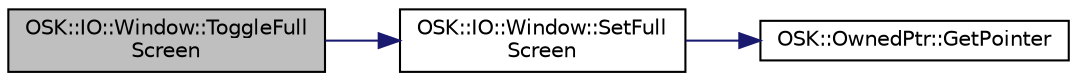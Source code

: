 digraph "OSK::IO::Window::ToggleFullScreen"
{
 // LATEX_PDF_SIZE
  edge [fontname="Helvetica",fontsize="10",labelfontname="Helvetica",labelfontsize="10"];
  node [fontname="Helvetica",fontsize="10",shape=record];
  rankdir="LR";
  Node1 [label="OSK::IO::Window::ToggleFull\lScreen",height=0.2,width=0.4,color="black", fillcolor="grey75", style="filled", fontcolor="black",tooltip="Cambia el estado de la pantalla completa."];
  Node1 -> Node2 [color="midnightblue",fontsize="10",style="solid",fontname="Helvetica"];
  Node2 [label="OSK::IO::Window::SetFull\lScreen",height=0.2,width=0.4,color="black", fillcolor="white", style="filled",URL="$class_o_s_k_1_1_i_o_1_1_window.html#a20771b3a4b4192cbb7242fff51be8bdc",tooltip="Establece la ventana en modo pantalla completa (o no)."];
  Node2 -> Node3 [color="midnightblue",fontsize="10",style="solid",fontname="Helvetica"];
  Node3 [label="OSK::OwnedPtr::GetPointer",height=0.2,width=0.4,color="black", fillcolor="white", style="filled",URL="$class_o_s_k_1_1_owned_ptr.html#a81dfab2299056fc9858aace55fca0042",tooltip="Devuelve el puntero nativo."];
}
